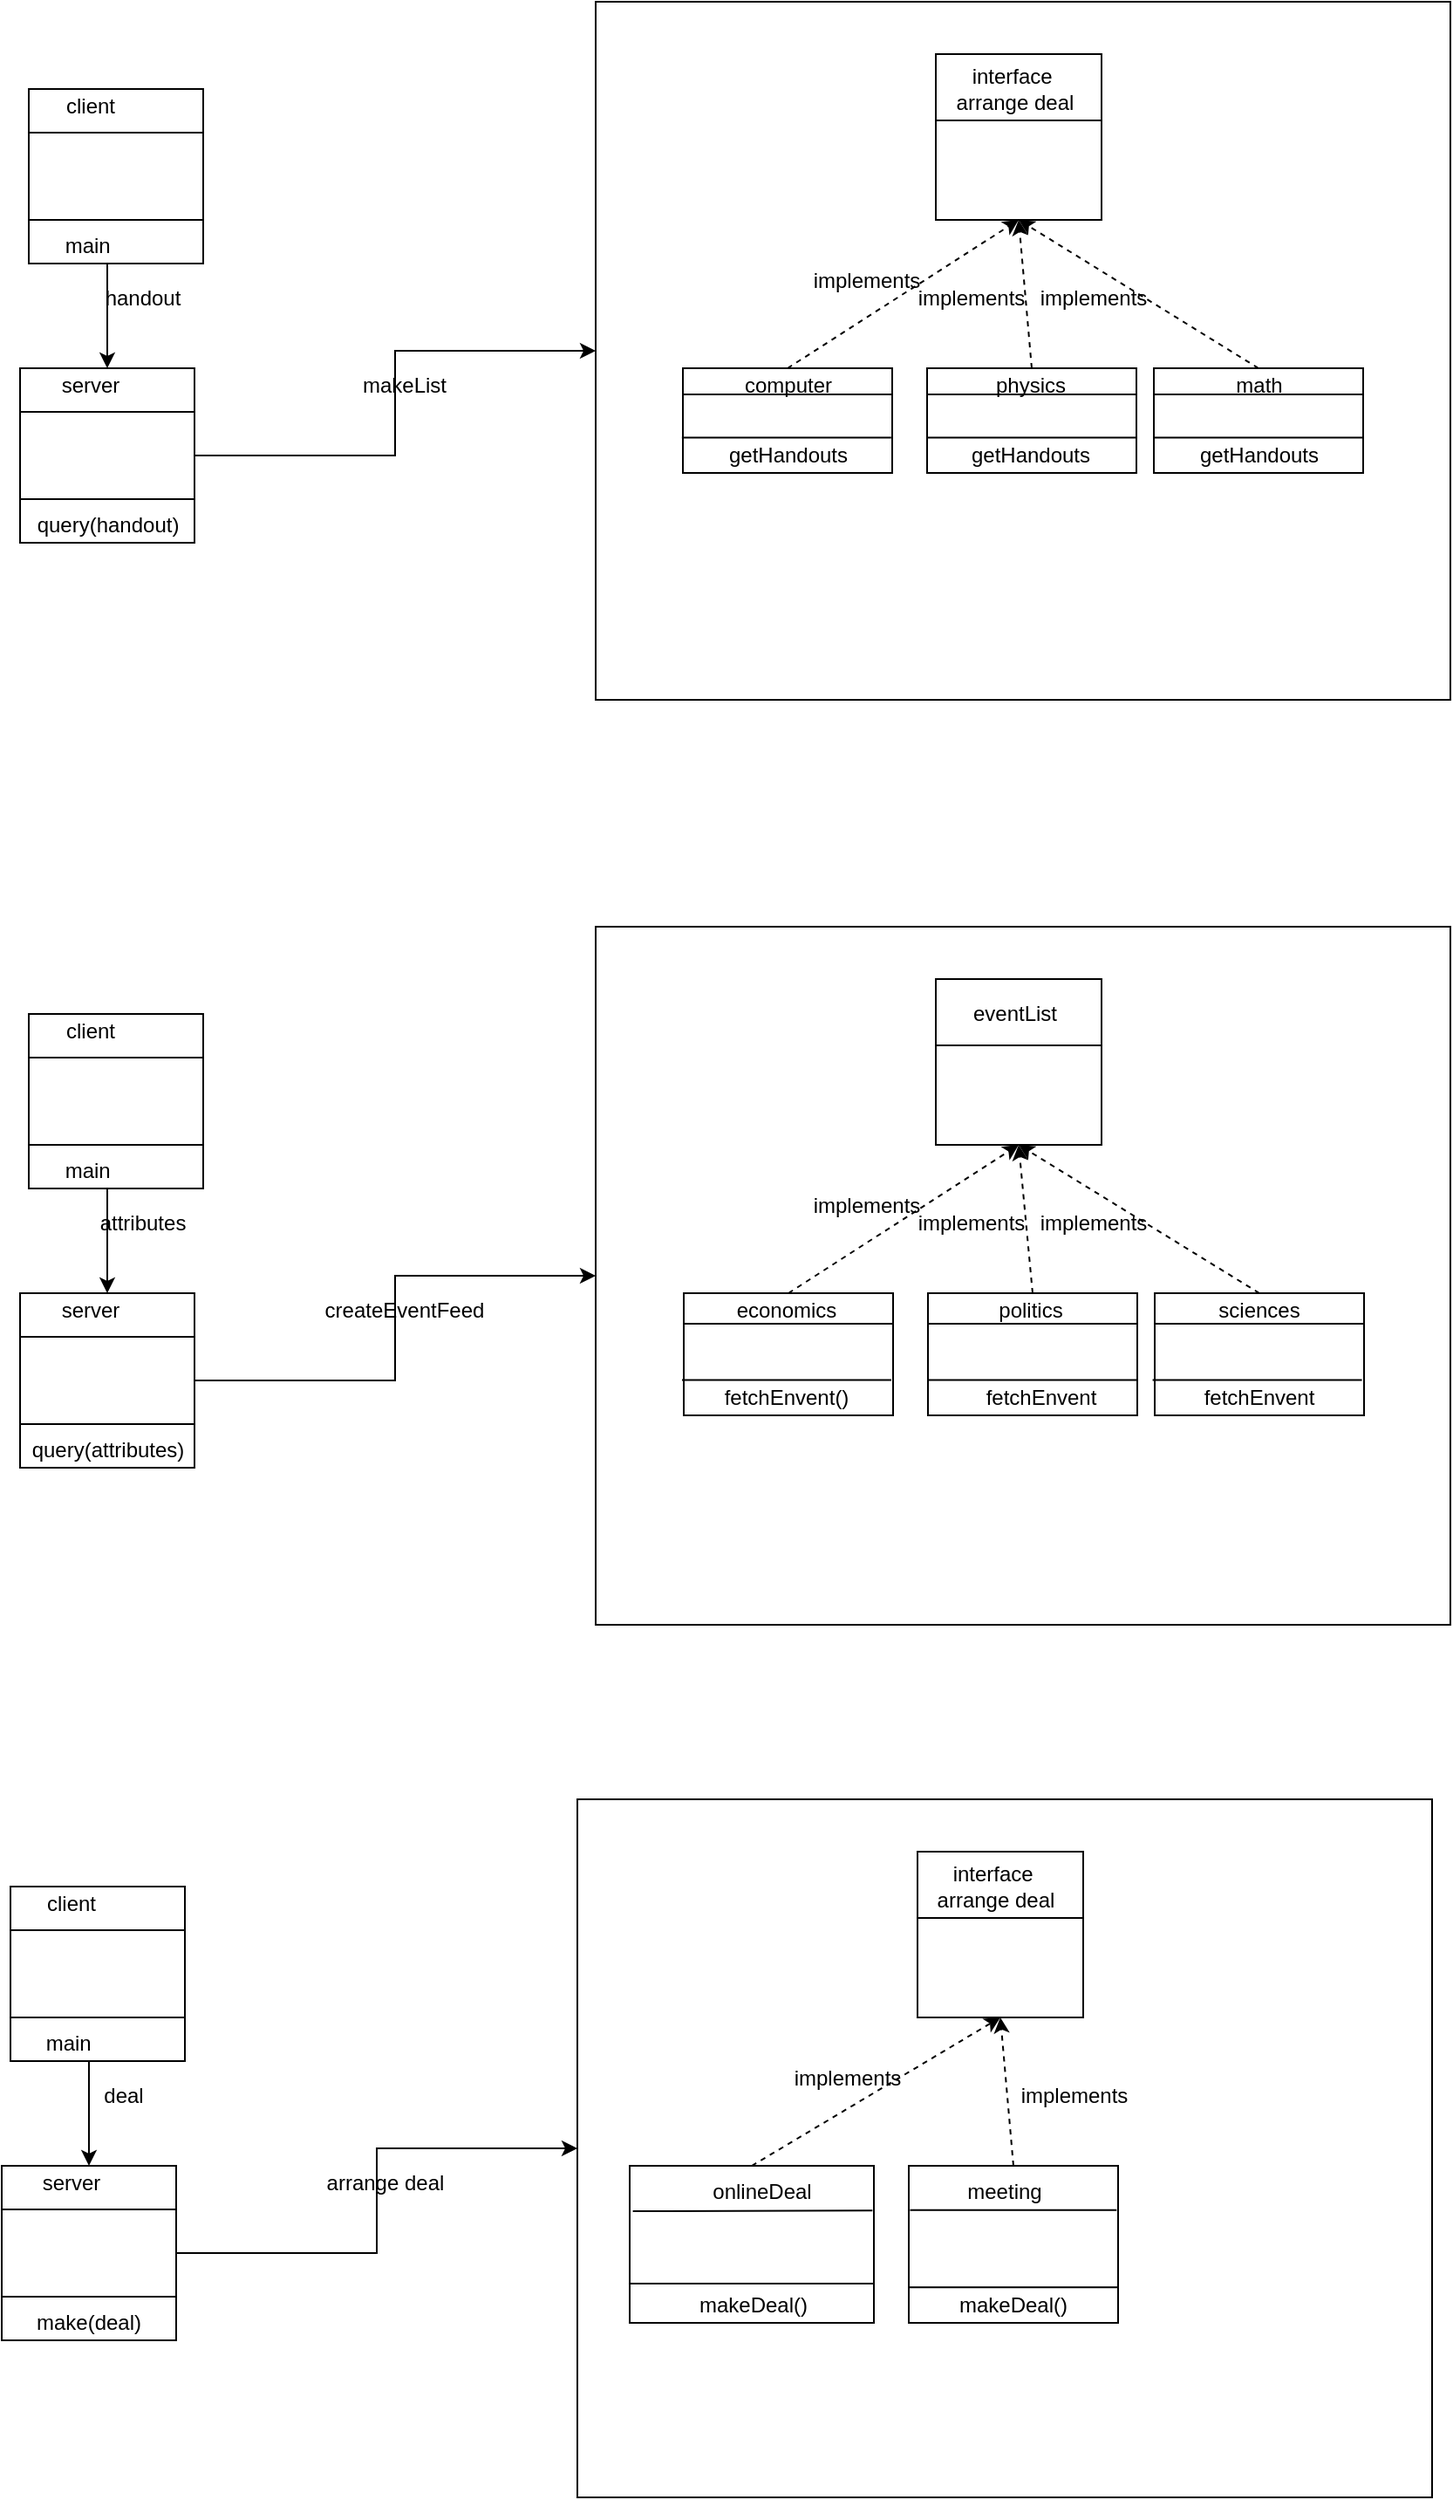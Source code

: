 <mxfile version="10.8.9" type="github"><diagram id="IYKG_AQBSQmK4e2tZDzv" name="Page-1"><mxGraphModel dx="1507" dy="1833" grid="1" gridSize="10" guides="1" tooltips="1" connect="1" arrows="1" fold="1" page="1" pageScale="1" pageWidth="1400" pageHeight="850" math="0" shadow="0"><root><mxCell id="0"/><mxCell id="1" parent="0"/><mxCell id="oEKmNySb5Je6SMR1F6iR-72" value="" style="rounded=0;whiteSpace=wrap;html=1;" parent="1" vertex="1"><mxGeometry x="470" y="1000" width="490" height="400" as="geometry"/></mxCell><mxCell id="oEKmNySb5Je6SMR1F6iR-73" value="" style="whiteSpace=wrap;html=1;aspect=fixed;" parent="1" vertex="1"><mxGeometry x="145" y="1050" width="100" height="100" as="geometry"/></mxCell><mxCell id="oEKmNySb5Je6SMR1F6iR-74" value="" style="endArrow=none;html=1;entryX=1;entryY=0.25;entryDx=0;entryDy=0;exitX=0;exitY=0.25;exitDx=0;exitDy=0;" parent="1" source="oEKmNySb5Je6SMR1F6iR-73" target="oEKmNySb5Je6SMR1F6iR-73" edge="1"><mxGeometry width="50" height="50" relative="1" as="geometry"><mxPoint x="620" y="1410" as="sourcePoint"/><mxPoint x="670" y="1360" as="targetPoint"/></mxGeometry></mxCell><mxCell id="oEKmNySb5Je6SMR1F6iR-75" value="" style="endArrow=none;html=1;entryX=1;entryY=0.75;entryDx=0;entryDy=0;exitX=0;exitY=0.75;exitDx=0;exitDy=0;" parent="1" source="oEKmNySb5Je6SMR1F6iR-73" target="oEKmNySb5Je6SMR1F6iR-73" edge="1"><mxGeometry width="50" height="50" relative="1" as="geometry"><mxPoint x="630" y="1290" as="sourcePoint"/><mxPoint x="710" y="1290" as="targetPoint"/></mxGeometry></mxCell><mxCell id="oEKmNySb5Je6SMR1F6iR-76" value="client" style="text;html=1;strokeColor=none;fillColor=none;align=center;verticalAlign=middle;whiteSpace=wrap;rounded=0;" parent="1" vertex="1"><mxGeometry x="160" y="1050" width="40" height="20" as="geometry"/></mxCell><mxCell id="oEKmNySb5Je6SMR1F6iR-77" value="main&amp;nbsp;" style="text;html=1;strokeColor=none;fillColor=none;align=center;verticalAlign=middle;whiteSpace=wrap;rounded=0;" parent="1" vertex="1"><mxGeometry x="160" y="1130" width="40" height="20" as="geometry"/></mxCell><mxCell id="oEKmNySb5Je6SMR1F6iR-78" value="" style="edgeStyle=orthogonalEdgeStyle;rounded=0;orthogonalLoop=1;jettySize=auto;html=1;entryX=0;entryY=0.5;entryDx=0;entryDy=0;" parent="1" source="oEKmNySb5Je6SMR1F6iR-79" target="oEKmNySb5Je6SMR1F6iR-72" edge="1"><mxGeometry relative="1" as="geometry"><mxPoint x="470" y="1239.667" as="targetPoint"/></mxGeometry></mxCell><mxCell id="oEKmNySb5Je6SMR1F6iR-79" value="" style="whiteSpace=wrap;html=1;aspect=fixed;" parent="1" vertex="1"><mxGeometry x="140" y="1210" width="100" height="100" as="geometry"/></mxCell><mxCell id="oEKmNySb5Je6SMR1F6iR-80" value="" style="endArrow=none;html=1;entryX=1;entryY=0.25;entryDx=0;entryDy=0;exitX=0;exitY=0.25;exitDx=0;exitDy=0;" parent="1" source="oEKmNySb5Je6SMR1F6iR-79" target="oEKmNySb5Je6SMR1F6iR-79" edge="1"><mxGeometry width="50" height="50" relative="1" as="geometry"><mxPoint x="620" y="1570" as="sourcePoint"/><mxPoint x="670" y="1520" as="targetPoint"/></mxGeometry></mxCell><mxCell id="oEKmNySb5Je6SMR1F6iR-81" value="" style="endArrow=none;html=1;entryX=1;entryY=0.75;entryDx=0;entryDy=0;exitX=0;exitY=0.75;exitDx=0;exitDy=0;" parent="1" source="oEKmNySb5Je6SMR1F6iR-79" target="oEKmNySb5Je6SMR1F6iR-79" edge="1"><mxGeometry width="50" height="50" relative="1" as="geometry"><mxPoint x="630" y="1450" as="sourcePoint"/><mxPoint x="710" y="1450" as="targetPoint"/></mxGeometry></mxCell><mxCell id="oEKmNySb5Je6SMR1F6iR-82" value="server" style="text;html=1;strokeColor=none;fillColor=none;align=center;verticalAlign=middle;whiteSpace=wrap;rounded=0;" parent="1" vertex="1"><mxGeometry x="160" y="1210" width="40" height="20" as="geometry"/></mxCell><mxCell id="oEKmNySb5Je6SMR1F6iR-83" value="make(deal)" style="text;html=1;strokeColor=none;fillColor=none;align=center;verticalAlign=middle;whiteSpace=wrap;rounded=0;" parent="1" vertex="1"><mxGeometry x="170" y="1290" width="40" height="20" as="geometry"/></mxCell><mxCell id="oEKmNySb5Je6SMR1F6iR-84" value="" style="endArrow=classic;html=1;entryX=0.75;entryY=0;entryDx=0;entryDy=0;" parent="1" target="oEKmNySb5Je6SMR1F6iR-82" edge="1"><mxGeometry width="50" height="50" relative="1" as="geometry"><mxPoint x="190" y="1150" as="sourcePoint"/><mxPoint x="200" y="1320" as="targetPoint"/></mxGeometry></mxCell><mxCell id="oEKmNySb5Je6SMR1F6iR-85" value="deal" style="text;html=1;strokeColor=none;fillColor=none;align=center;verticalAlign=middle;whiteSpace=wrap;rounded=0;" parent="1" vertex="1"><mxGeometry x="190" y="1160" width="40" height="20" as="geometry"/></mxCell><mxCell id="oEKmNySb5Je6SMR1F6iR-86" value="arrange deal" style="text;html=1;strokeColor=none;fillColor=none;align=center;verticalAlign=middle;whiteSpace=wrap;rounded=0;" parent="1" vertex="1"><mxGeometry x="310" y="1210" width="100" height="20" as="geometry"/></mxCell><mxCell id="oEKmNySb5Je6SMR1F6iR-87" value="" style="whiteSpace=wrap;html=1;aspect=fixed;" parent="1" vertex="1"><mxGeometry x="665" y="1030" width="95" height="95" as="geometry"/></mxCell><mxCell id="oEKmNySb5Je6SMR1F6iR-88" value="interface&amp;nbsp;&lt;br&gt;arrange deal&lt;br&gt;" style="text;html=1;strokeColor=none;fillColor=none;align=center;verticalAlign=middle;whiteSpace=wrap;rounded=0;" parent="1" vertex="1"><mxGeometry x="660" y="1040" width="100" height="20" as="geometry"/></mxCell><mxCell id="oEKmNySb5Je6SMR1F6iR-89" value="" style="endArrow=none;html=1;" parent="1" edge="1"><mxGeometry width="50" height="50" relative="1" as="geometry"><mxPoint x="665" y="1068" as="sourcePoint"/><mxPoint x="760" y="1068" as="targetPoint"/><Array as="points"/></mxGeometry></mxCell><mxCell id="oEKmNySb5Je6SMR1F6iR-90" value="" style="rounded=0;whiteSpace=wrap;html=1;" parent="1" vertex="1"><mxGeometry x="500" y="1210" width="140" height="90" as="geometry"/></mxCell><mxCell id="oEKmNySb5Je6SMR1F6iR-91" value="" style="rounded=0;whiteSpace=wrap;html=1;" parent="1" vertex="1"><mxGeometry x="660" y="1210" width="120" height="90" as="geometry"/></mxCell><mxCell id="oEKmNySb5Je6SMR1F6iR-93" value="" style="endArrow=none;html=1;exitX=0.013;exitY=0.289;exitDx=0;exitDy=0;entryX=0.994;entryY=0.285;entryDx=0;entryDy=0;entryPerimeter=0;exitPerimeter=0;" parent="1" source="oEKmNySb5Je6SMR1F6iR-90" target="oEKmNySb5Je6SMR1F6iR-90" edge="1"><mxGeometry width="50" height="50" relative="1" as="geometry"><mxPoint x="519.948" y="1230.517" as="sourcePoint"/><mxPoint x="614.5" y="1230" as="targetPoint"/><Array as="points"/></mxGeometry></mxCell><mxCell id="oEKmNySb5Je6SMR1F6iR-94" value="" style="endArrow=none;html=1;exitX=0.006;exitY=0.282;exitDx=0;exitDy=0;entryX=0.993;entryY=0.282;entryDx=0;entryDy=0;entryPerimeter=0;exitPerimeter=0;" parent="1" source="oEKmNySb5Je6SMR1F6iR-91" target="oEKmNySb5Je6SMR1F6iR-91" edge="1"><mxGeometry width="50" height="50" relative="1" as="geometry"><mxPoint x="659.948" y="1230.017" as="sourcePoint"/><mxPoint x="779.069" y="1229.397" as="targetPoint"/><Array as="points"/></mxGeometry></mxCell><mxCell id="oEKmNySb5Je6SMR1F6iR-96" value="" style="endArrow=classic;html=1;entryX=0.5;entryY=1;entryDx=0;entryDy=0;exitX=0.5;exitY=0;exitDx=0;exitDy=0;dashed=1;" parent="1" source="oEKmNySb5Je6SMR1F6iR-90" target="oEKmNySb5Je6SMR1F6iR-87" edge="1"><mxGeometry width="50" height="50" relative="1" as="geometry"><mxPoint x="140" y="1470" as="sourcePoint"/><mxPoint x="190" y="1420" as="targetPoint"/></mxGeometry></mxCell><mxCell id="oEKmNySb5Je6SMR1F6iR-97" value="" style="endArrow=classic;html=1;exitX=0.5;exitY=0;exitDx=0;exitDy=0;dashed=1;entryX=0.5;entryY=1;entryDx=0;entryDy=0;" parent="1" source="oEKmNySb5Je6SMR1F6iR-91" target="oEKmNySb5Je6SMR1F6iR-87" edge="1"><mxGeometry width="50" height="50" relative="1" as="geometry"><mxPoint x="590.333" y="1219.667" as="sourcePoint"/><mxPoint x="637.833" y="1134.667" as="targetPoint"/></mxGeometry></mxCell><mxCell id="oEKmNySb5Je6SMR1F6iR-99" value="implements" style="text;html=1;strokeColor=none;fillColor=none;align=center;verticalAlign=middle;whiteSpace=wrap;rounded=0;" parent="1" vertex="1"><mxGeometry x="605" y="1150" width="40" height="20" as="geometry"/></mxCell><mxCell id="oEKmNySb5Je6SMR1F6iR-102" value="implements" style="text;html=1;strokeColor=none;fillColor=none;align=center;verticalAlign=middle;whiteSpace=wrap;rounded=0;" parent="1" vertex="1"><mxGeometry x="735" y="1160" width="40" height="20" as="geometry"/></mxCell><mxCell id="oEKmNySb5Je6SMR1F6iR-103" value="" style="rounded=0;whiteSpace=wrap;html=1;" parent="1" vertex="1"><mxGeometry x="480.5" y="500" width="490" height="400" as="geometry"/></mxCell><mxCell id="oEKmNySb5Je6SMR1F6iR-104" value="" style="whiteSpace=wrap;html=1;aspect=fixed;" parent="1" vertex="1"><mxGeometry x="155.5" y="550" width="100" height="100" as="geometry"/></mxCell><mxCell id="oEKmNySb5Je6SMR1F6iR-105" value="" style="endArrow=none;html=1;entryX=1;entryY=0.25;entryDx=0;entryDy=0;exitX=0;exitY=0.25;exitDx=0;exitDy=0;" parent="1" source="oEKmNySb5Je6SMR1F6iR-104" target="oEKmNySb5Je6SMR1F6iR-104" edge="1"><mxGeometry width="50" height="50" relative="1" as="geometry"><mxPoint x="630.5" y="910" as="sourcePoint"/><mxPoint x="680.5" y="860" as="targetPoint"/></mxGeometry></mxCell><mxCell id="oEKmNySb5Je6SMR1F6iR-106" value="" style="endArrow=none;html=1;entryX=1;entryY=0.75;entryDx=0;entryDy=0;exitX=0;exitY=0.75;exitDx=0;exitDy=0;" parent="1" source="oEKmNySb5Je6SMR1F6iR-104" target="oEKmNySb5Je6SMR1F6iR-104" edge="1"><mxGeometry width="50" height="50" relative="1" as="geometry"><mxPoint x="640.5" y="790" as="sourcePoint"/><mxPoint x="720.5" y="790" as="targetPoint"/></mxGeometry></mxCell><mxCell id="oEKmNySb5Je6SMR1F6iR-107" value="client" style="text;html=1;strokeColor=none;fillColor=none;align=center;verticalAlign=middle;whiteSpace=wrap;rounded=0;" parent="1" vertex="1"><mxGeometry x="170.5" y="550" width="40" height="20" as="geometry"/></mxCell><mxCell id="oEKmNySb5Je6SMR1F6iR-108" value="main&amp;nbsp;" style="text;html=1;strokeColor=none;fillColor=none;align=center;verticalAlign=middle;whiteSpace=wrap;rounded=0;" parent="1" vertex="1"><mxGeometry x="170.5" y="630" width="40" height="20" as="geometry"/></mxCell><mxCell id="oEKmNySb5Je6SMR1F6iR-109" value="" style="edgeStyle=orthogonalEdgeStyle;rounded=0;orthogonalLoop=1;jettySize=auto;html=1;entryX=0;entryY=0.5;entryDx=0;entryDy=0;" parent="1" source="oEKmNySb5Je6SMR1F6iR-110" target="oEKmNySb5Je6SMR1F6iR-103" edge="1"><mxGeometry relative="1" as="geometry"><mxPoint x="480.5" y="739.667" as="targetPoint"/></mxGeometry></mxCell><mxCell id="oEKmNySb5Je6SMR1F6iR-110" value="" style="whiteSpace=wrap;html=1;aspect=fixed;" parent="1" vertex="1"><mxGeometry x="150.5" y="710" width="100" height="100" as="geometry"/></mxCell><mxCell id="oEKmNySb5Je6SMR1F6iR-111" value="" style="endArrow=none;html=1;entryX=1;entryY=0.25;entryDx=0;entryDy=0;exitX=0;exitY=0.25;exitDx=0;exitDy=0;" parent="1" source="oEKmNySb5Je6SMR1F6iR-110" target="oEKmNySb5Je6SMR1F6iR-110" edge="1"><mxGeometry width="50" height="50" relative="1" as="geometry"><mxPoint x="630.5" y="1070" as="sourcePoint"/><mxPoint x="680.5" y="1020" as="targetPoint"/></mxGeometry></mxCell><mxCell id="oEKmNySb5Je6SMR1F6iR-112" value="" style="endArrow=none;html=1;entryX=1;entryY=0.75;entryDx=0;entryDy=0;exitX=0;exitY=0.75;exitDx=0;exitDy=0;" parent="1" source="oEKmNySb5Je6SMR1F6iR-110" target="oEKmNySb5Je6SMR1F6iR-110" edge="1"><mxGeometry width="50" height="50" relative="1" as="geometry"><mxPoint x="640.5" y="950" as="sourcePoint"/><mxPoint x="720.5" y="950" as="targetPoint"/></mxGeometry></mxCell><mxCell id="oEKmNySb5Je6SMR1F6iR-113" value="server" style="text;html=1;strokeColor=none;fillColor=none;align=center;verticalAlign=middle;whiteSpace=wrap;rounded=0;" parent="1" vertex="1"><mxGeometry x="170.5" y="710" width="40" height="20" as="geometry"/></mxCell><mxCell id="oEKmNySb5Je6SMR1F6iR-114" value="query(attributes)" style="text;html=1;strokeColor=none;fillColor=none;align=center;verticalAlign=middle;whiteSpace=wrap;rounded=0;" parent="1" vertex="1"><mxGeometry x="180.5" y="790" width="40" height="20" as="geometry"/></mxCell><mxCell id="oEKmNySb5Je6SMR1F6iR-115" value="" style="endArrow=classic;html=1;entryX=0.75;entryY=0;entryDx=0;entryDy=0;" parent="1" target="oEKmNySb5Je6SMR1F6iR-113" edge="1"><mxGeometry width="50" height="50" relative="1" as="geometry"><mxPoint x="200.5" y="650" as="sourcePoint"/><mxPoint x="210.5" y="820" as="targetPoint"/></mxGeometry></mxCell><mxCell id="oEKmNySb5Je6SMR1F6iR-116" value="attributes" style="text;html=1;strokeColor=none;fillColor=none;align=center;verticalAlign=middle;whiteSpace=wrap;rounded=0;" parent="1" vertex="1"><mxGeometry x="200.5" y="660" width="40" height="20" as="geometry"/></mxCell><mxCell id="oEKmNySb5Je6SMR1F6iR-117" value="createEventFeed" style="text;html=1;strokeColor=none;fillColor=none;align=center;verticalAlign=middle;whiteSpace=wrap;rounded=0;" parent="1" vertex="1"><mxGeometry x="320.5" y="710" width="100" height="20" as="geometry"/></mxCell><mxCell id="oEKmNySb5Je6SMR1F6iR-118" value="" style="whiteSpace=wrap;html=1;aspect=fixed;" parent="1" vertex="1"><mxGeometry x="675.5" y="530" width="95" height="95" as="geometry"/></mxCell><mxCell id="oEKmNySb5Je6SMR1F6iR-119" value="eventList&lt;br&gt;" style="text;html=1;strokeColor=none;fillColor=none;align=center;verticalAlign=middle;whiteSpace=wrap;rounded=0;" parent="1" vertex="1"><mxGeometry x="670.5" y="540" width="100" height="20" as="geometry"/></mxCell><mxCell id="oEKmNySb5Je6SMR1F6iR-120" value="" style="endArrow=none;html=1;" parent="1" edge="1"><mxGeometry width="50" height="50" relative="1" as="geometry"><mxPoint x="675.5" y="568" as="sourcePoint"/><mxPoint x="770.5" y="568" as="targetPoint"/><Array as="points"/></mxGeometry></mxCell><mxCell id="oEKmNySb5Je6SMR1F6iR-121" value="" style="rounded=0;whiteSpace=wrap;html=1;" parent="1" vertex="1"><mxGeometry x="531" y="710" width="120" height="70" as="geometry"/></mxCell><mxCell id="oEKmNySb5Je6SMR1F6iR-122" value="" style="rounded=0;whiteSpace=wrap;html=1;" parent="1" vertex="1"><mxGeometry x="671" y="710" width="120" height="70" as="geometry"/></mxCell><mxCell id="oEKmNySb5Je6SMR1F6iR-123" value="" style="rounded=0;whiteSpace=wrap;html=1;" parent="1" vertex="1"><mxGeometry x="801" y="710" width="120" height="70" as="geometry"/></mxCell><mxCell id="oEKmNySb5Je6SMR1F6iR-124" value="" style="endArrow=none;html=1;exitX=0;exitY=0.25;exitDx=0;exitDy=0;entryX=1;entryY=0.25;entryDx=0;entryDy=0;" parent="1" source="oEKmNySb5Je6SMR1F6iR-121" target="oEKmNySb5Je6SMR1F6iR-121" edge="1"><mxGeometry width="50" height="50" relative="1" as="geometry"><mxPoint x="530.448" y="730.517" as="sourcePoint"/><mxPoint x="625" y="730" as="targetPoint"/><Array as="points"/></mxGeometry></mxCell><mxCell id="oEKmNySb5Je6SMR1F6iR-125" value="" style="endArrow=none;html=1;exitX=0;exitY=0.25;exitDx=0;exitDy=0;entryX=1;entryY=0.25;entryDx=0;entryDy=0;" parent="1" source="oEKmNySb5Je6SMR1F6iR-122" target="oEKmNySb5Je6SMR1F6iR-122" edge="1"><mxGeometry width="50" height="50" relative="1" as="geometry"><mxPoint x="670.448" y="730.017" as="sourcePoint"/><mxPoint x="789.569" y="729.397" as="targetPoint"/><Array as="points"/></mxGeometry></mxCell><mxCell id="oEKmNySb5Je6SMR1F6iR-126" value="" style="endArrow=none;html=1;exitX=0;exitY=0.25;exitDx=0;exitDy=0;entryX=1;entryY=0.25;entryDx=0;entryDy=0;" parent="1" source="oEKmNySb5Je6SMR1F6iR-123" target="oEKmNySb5Je6SMR1F6iR-123" edge="1"><mxGeometry width="50" height="50" relative="1" as="geometry"><mxPoint x="800.448" y="730.517" as="sourcePoint"/><mxPoint x="919.569" y="729.897" as="targetPoint"/><Array as="points"/></mxGeometry></mxCell><mxCell id="oEKmNySb5Je6SMR1F6iR-127" value="" style="endArrow=classic;html=1;entryX=0.5;entryY=1;entryDx=0;entryDy=0;exitX=0.5;exitY=0;exitDx=0;exitDy=0;dashed=1;" parent="1" source="oEKmNySb5Je6SMR1F6iR-121" target="oEKmNySb5Je6SMR1F6iR-118" edge="1"><mxGeometry width="50" height="50" relative="1" as="geometry"><mxPoint x="150.5" y="970" as="sourcePoint"/><mxPoint x="200.5" y="920" as="targetPoint"/></mxGeometry></mxCell><mxCell id="oEKmNySb5Je6SMR1F6iR-128" value="" style="endArrow=classic;html=1;exitX=0.5;exitY=0;exitDx=0;exitDy=0;dashed=1;entryX=0.5;entryY=1;entryDx=0;entryDy=0;" parent="1" source="oEKmNySb5Je6SMR1F6iR-122" target="oEKmNySb5Je6SMR1F6iR-118" edge="1"><mxGeometry width="50" height="50" relative="1" as="geometry"><mxPoint x="600.833" y="719.667" as="sourcePoint"/><mxPoint x="648.333" y="634.667" as="targetPoint"/></mxGeometry></mxCell><mxCell id="oEKmNySb5Je6SMR1F6iR-129" value="" style="endArrow=classic;html=1;entryX=0.5;entryY=1;entryDx=0;entryDy=0;exitX=0.5;exitY=0;exitDx=0;exitDy=0;dashed=1;" parent="1" source="oEKmNySb5Je6SMR1F6iR-123" target="oEKmNySb5Je6SMR1F6iR-118" edge="1"><mxGeometry width="50" height="50" relative="1" as="geometry"><mxPoint x="740.833" y="719.667" as="sourcePoint"/><mxPoint x="658.333" y="644.667" as="targetPoint"/></mxGeometry></mxCell><mxCell id="oEKmNySb5Je6SMR1F6iR-130" value="implements" style="text;html=1;strokeColor=none;fillColor=none;align=center;verticalAlign=middle;whiteSpace=wrap;rounded=0;" parent="1" vertex="1"><mxGeometry x="615.5" y="650" width="40" height="20" as="geometry"/></mxCell><mxCell id="oEKmNySb5Je6SMR1F6iR-131" value="implements" style="text;html=1;strokeColor=none;fillColor=none;align=center;verticalAlign=middle;whiteSpace=wrap;rounded=0;" parent="1" vertex="1"><mxGeometry x="675.5" y="660" width="40" height="20" as="geometry"/></mxCell><mxCell id="oEKmNySb5Je6SMR1F6iR-132" value="implements" style="text;html=1;strokeColor=none;fillColor=none;align=center;verticalAlign=middle;whiteSpace=wrap;rounded=0;" parent="1" vertex="1"><mxGeometry x="745.5" y="660" width="40" height="20" as="geometry"/></mxCell><mxCell id="oEKmNySb5Je6SMR1F6iR-133" value="" style="rounded=0;whiteSpace=wrap;html=1;" parent="1" vertex="1"><mxGeometry x="480.5" y="-30" width="490" height="400" as="geometry"/></mxCell><mxCell id="oEKmNySb5Je6SMR1F6iR-134" value="" style="whiteSpace=wrap;html=1;aspect=fixed;" parent="1" vertex="1"><mxGeometry x="155.5" y="20" width="100" height="100" as="geometry"/></mxCell><mxCell id="oEKmNySb5Je6SMR1F6iR-135" value="" style="endArrow=none;html=1;entryX=1;entryY=0.25;entryDx=0;entryDy=0;exitX=0;exitY=0.25;exitDx=0;exitDy=0;" parent="1" source="oEKmNySb5Je6SMR1F6iR-134" target="oEKmNySb5Je6SMR1F6iR-134" edge="1"><mxGeometry width="50" height="50" relative="1" as="geometry"><mxPoint x="630.5" y="380" as="sourcePoint"/><mxPoint x="680.5" y="330" as="targetPoint"/></mxGeometry></mxCell><mxCell id="oEKmNySb5Je6SMR1F6iR-136" value="" style="endArrow=none;html=1;entryX=1;entryY=0.75;entryDx=0;entryDy=0;exitX=0;exitY=0.75;exitDx=0;exitDy=0;" parent="1" source="oEKmNySb5Je6SMR1F6iR-134" target="oEKmNySb5Je6SMR1F6iR-134" edge="1"><mxGeometry width="50" height="50" relative="1" as="geometry"><mxPoint x="640.5" y="260" as="sourcePoint"/><mxPoint x="720.5" y="260" as="targetPoint"/></mxGeometry></mxCell><mxCell id="oEKmNySb5Je6SMR1F6iR-137" value="client" style="text;html=1;strokeColor=none;fillColor=none;align=center;verticalAlign=middle;whiteSpace=wrap;rounded=0;" parent="1" vertex="1"><mxGeometry x="170.5" y="20" width="40" height="20" as="geometry"/></mxCell><mxCell id="oEKmNySb5Je6SMR1F6iR-138" value="main&amp;nbsp;" style="text;html=1;strokeColor=none;fillColor=none;align=center;verticalAlign=middle;whiteSpace=wrap;rounded=0;" parent="1" vertex="1"><mxGeometry x="170.5" y="100" width="40" height="20" as="geometry"/></mxCell><mxCell id="oEKmNySb5Je6SMR1F6iR-139" value="" style="edgeStyle=orthogonalEdgeStyle;rounded=0;orthogonalLoop=1;jettySize=auto;html=1;entryX=0;entryY=0.5;entryDx=0;entryDy=0;" parent="1" source="oEKmNySb5Je6SMR1F6iR-140" target="oEKmNySb5Je6SMR1F6iR-133" edge="1"><mxGeometry relative="1" as="geometry"><mxPoint x="480.5" y="209.667" as="targetPoint"/></mxGeometry></mxCell><mxCell id="oEKmNySb5Je6SMR1F6iR-140" value="" style="whiteSpace=wrap;html=1;aspect=fixed;" parent="1" vertex="1"><mxGeometry x="150.5" y="180" width="100" height="100" as="geometry"/></mxCell><mxCell id="oEKmNySb5Je6SMR1F6iR-141" value="" style="endArrow=none;html=1;entryX=1;entryY=0.25;entryDx=0;entryDy=0;exitX=0;exitY=0.25;exitDx=0;exitDy=0;" parent="1" source="oEKmNySb5Je6SMR1F6iR-140" target="oEKmNySb5Je6SMR1F6iR-140" edge="1"><mxGeometry width="50" height="50" relative="1" as="geometry"><mxPoint x="630.5" y="540" as="sourcePoint"/><mxPoint x="680.5" y="490" as="targetPoint"/></mxGeometry></mxCell><mxCell id="oEKmNySb5Je6SMR1F6iR-142" value="" style="endArrow=none;html=1;entryX=1;entryY=0.75;entryDx=0;entryDy=0;exitX=0;exitY=0.75;exitDx=0;exitDy=0;" parent="1" source="oEKmNySb5Je6SMR1F6iR-140" target="oEKmNySb5Je6SMR1F6iR-140" edge="1"><mxGeometry width="50" height="50" relative="1" as="geometry"><mxPoint x="640.5" y="420" as="sourcePoint"/><mxPoint x="720.5" y="420" as="targetPoint"/></mxGeometry></mxCell><mxCell id="oEKmNySb5Je6SMR1F6iR-143" value="server" style="text;html=1;strokeColor=none;fillColor=none;align=center;verticalAlign=middle;whiteSpace=wrap;rounded=0;" parent="1" vertex="1"><mxGeometry x="170.5" y="180" width="40" height="20" as="geometry"/></mxCell><mxCell id="oEKmNySb5Je6SMR1F6iR-144" value="query(handout)" style="text;html=1;strokeColor=none;fillColor=none;align=center;verticalAlign=middle;whiteSpace=wrap;rounded=0;" parent="1" vertex="1"><mxGeometry x="180.5" y="260" width="40" height="20" as="geometry"/></mxCell><mxCell id="oEKmNySb5Je6SMR1F6iR-145" value="" style="endArrow=classic;html=1;entryX=0.75;entryY=0;entryDx=0;entryDy=0;" parent="1" target="oEKmNySb5Je6SMR1F6iR-143" edge="1"><mxGeometry width="50" height="50" relative="1" as="geometry"><mxPoint x="200.5" y="120" as="sourcePoint"/><mxPoint x="210.5" y="290" as="targetPoint"/></mxGeometry></mxCell><mxCell id="oEKmNySb5Je6SMR1F6iR-146" value="handout" style="text;html=1;strokeColor=none;fillColor=none;align=center;verticalAlign=middle;whiteSpace=wrap;rounded=0;" parent="1" vertex="1"><mxGeometry x="200.5" y="130" width="40" height="20" as="geometry"/></mxCell><mxCell id="oEKmNySb5Je6SMR1F6iR-147" value="makeList" style="text;html=1;strokeColor=none;fillColor=none;align=center;verticalAlign=middle;whiteSpace=wrap;rounded=0;" parent="1" vertex="1"><mxGeometry x="320.5" y="180" width="100" height="20" as="geometry"/></mxCell><mxCell id="oEKmNySb5Je6SMR1F6iR-148" value="" style="whiteSpace=wrap;html=1;aspect=fixed;" parent="1" vertex="1"><mxGeometry x="675.5" width="95" height="95" as="geometry"/></mxCell><mxCell id="oEKmNySb5Je6SMR1F6iR-149" value="interface&amp;nbsp;&lt;br&gt;arrange deal&lt;br&gt;" style="text;html=1;strokeColor=none;fillColor=none;align=center;verticalAlign=middle;whiteSpace=wrap;rounded=0;" parent="1" vertex="1"><mxGeometry x="670.5" y="10" width="100" height="20" as="geometry"/></mxCell><mxCell id="oEKmNySb5Je6SMR1F6iR-150" value="" style="endArrow=none;html=1;" parent="1" edge="1"><mxGeometry width="50" height="50" relative="1" as="geometry"><mxPoint x="675.5" y="38" as="sourcePoint"/><mxPoint x="770.5" y="38" as="targetPoint"/><Array as="points"/></mxGeometry></mxCell><mxCell id="oEKmNySb5Je6SMR1F6iR-151" value="" style="rounded=0;whiteSpace=wrap;html=1;" parent="1" vertex="1"><mxGeometry x="530.5" y="180" width="120" height="60" as="geometry"/></mxCell><mxCell id="oEKmNySb5Je6SMR1F6iR-152" value="" style="rounded=0;whiteSpace=wrap;html=1;" parent="1" vertex="1"><mxGeometry x="670.5" y="180" width="120" height="60" as="geometry"/></mxCell><mxCell id="oEKmNySb5Je6SMR1F6iR-153" value="" style="rounded=0;whiteSpace=wrap;html=1;" parent="1" vertex="1"><mxGeometry x="800.5" y="180" width="120" height="60" as="geometry"/></mxCell><mxCell id="oEKmNySb5Je6SMR1F6iR-154" value="" style="endArrow=none;html=1;exitX=0;exitY=0.25;exitDx=0;exitDy=0;entryX=1;entryY=0.25;entryDx=0;entryDy=0;" parent="1" source="oEKmNySb5Je6SMR1F6iR-151" target="oEKmNySb5Je6SMR1F6iR-151" edge="1"><mxGeometry width="50" height="50" relative="1" as="geometry"><mxPoint x="530.448" y="200.517" as="sourcePoint"/><mxPoint x="625" y="200" as="targetPoint"/><Array as="points"/></mxGeometry></mxCell><mxCell id="oEKmNySb5Je6SMR1F6iR-155" value="" style="endArrow=none;html=1;exitX=0;exitY=0.25;exitDx=0;exitDy=0;entryX=1;entryY=0.25;entryDx=0;entryDy=0;" parent="1" source="oEKmNySb5Je6SMR1F6iR-152" target="oEKmNySb5Je6SMR1F6iR-152" edge="1"><mxGeometry width="50" height="50" relative="1" as="geometry"><mxPoint x="670.448" y="200.017" as="sourcePoint"/><mxPoint x="789.569" y="199.397" as="targetPoint"/><Array as="points"/></mxGeometry></mxCell><mxCell id="oEKmNySb5Je6SMR1F6iR-156" value="" style="endArrow=none;html=1;exitX=0;exitY=0.25;exitDx=0;exitDy=0;entryX=1;entryY=0.25;entryDx=0;entryDy=0;" parent="1" source="oEKmNySb5Je6SMR1F6iR-153" target="oEKmNySb5Je6SMR1F6iR-153" edge="1"><mxGeometry width="50" height="50" relative="1" as="geometry"><mxPoint x="800.448" y="200.517" as="sourcePoint"/><mxPoint x="919.569" y="199.897" as="targetPoint"/><Array as="points"/></mxGeometry></mxCell><mxCell id="oEKmNySb5Je6SMR1F6iR-157" value="" style="endArrow=classic;html=1;entryX=0.5;entryY=1;entryDx=0;entryDy=0;exitX=0.5;exitY=0;exitDx=0;exitDy=0;dashed=1;" parent="1" source="oEKmNySb5Je6SMR1F6iR-151" target="oEKmNySb5Je6SMR1F6iR-148" edge="1"><mxGeometry width="50" height="50" relative="1" as="geometry"><mxPoint x="150.5" y="440" as="sourcePoint"/><mxPoint x="200.5" y="390" as="targetPoint"/></mxGeometry></mxCell><mxCell id="oEKmNySb5Je6SMR1F6iR-158" value="" style="endArrow=classic;html=1;exitX=0.5;exitY=0;exitDx=0;exitDy=0;dashed=1;entryX=0.5;entryY=1;entryDx=0;entryDy=0;" parent="1" source="oEKmNySb5Je6SMR1F6iR-152" target="oEKmNySb5Je6SMR1F6iR-148" edge="1"><mxGeometry width="50" height="50" relative="1" as="geometry"><mxPoint x="600.833" y="189.667" as="sourcePoint"/><mxPoint x="648.333" y="104.667" as="targetPoint"/></mxGeometry></mxCell><mxCell id="oEKmNySb5Je6SMR1F6iR-159" value="" style="endArrow=classic;html=1;entryX=0.5;entryY=1;entryDx=0;entryDy=0;exitX=0.5;exitY=0;exitDx=0;exitDy=0;dashed=1;" parent="1" source="oEKmNySb5Je6SMR1F6iR-153" target="oEKmNySb5Je6SMR1F6iR-148" edge="1"><mxGeometry width="50" height="50" relative="1" as="geometry"><mxPoint x="740.833" y="189.667" as="sourcePoint"/><mxPoint x="658.333" y="114.667" as="targetPoint"/></mxGeometry></mxCell><mxCell id="oEKmNySb5Je6SMR1F6iR-160" value="implements" style="text;html=1;strokeColor=none;fillColor=none;align=center;verticalAlign=middle;whiteSpace=wrap;rounded=0;" parent="1" vertex="1"><mxGeometry x="615.5" y="120" width="40" height="20" as="geometry"/></mxCell><mxCell id="oEKmNySb5Je6SMR1F6iR-161" value="implements" style="text;html=1;strokeColor=none;fillColor=none;align=center;verticalAlign=middle;whiteSpace=wrap;rounded=0;" parent="1" vertex="1"><mxGeometry x="675.5" y="130" width="40" height="20" as="geometry"/></mxCell><mxCell id="oEKmNySb5Je6SMR1F6iR-162" value="implements" style="text;html=1;strokeColor=none;fillColor=none;align=center;verticalAlign=middle;whiteSpace=wrap;rounded=0;" parent="1" vertex="1"><mxGeometry x="745.5" y="130" width="40" height="20" as="geometry"/></mxCell><mxCell id="oEKmNySb5Je6SMR1F6iR-167" value="" style="endArrow=none;html=1;exitX=0;exitY=0.75;exitDx=0;exitDy=0;entryX=1;entryY=0.75;entryDx=0;entryDy=0;" parent="1" source="oEKmNySb5Je6SMR1F6iR-90" target="oEKmNySb5Je6SMR1F6iR-90" edge="1"><mxGeometry width="50" height="50" relative="1" as="geometry"><mxPoint x="523.3" y="1289.2" as="sourcePoint"/><mxPoint x="644.9" y="1290.4" as="targetPoint"/><Array as="points"/></mxGeometry></mxCell><mxCell id="oEKmNySb5Je6SMR1F6iR-170" value="makeDeal()" style="text;html=1;strokeColor=none;fillColor=none;align=center;verticalAlign=middle;whiteSpace=wrap;rounded=0;" parent="1" vertex="1"><mxGeometry x="550.5" y="1280" width="40" height="20" as="geometry"/></mxCell><mxCell id="oEKmNySb5Je6SMR1F6iR-171" value="" style="endArrow=none;html=1;exitX=0;exitY=0.75;exitDx=0;exitDy=0;entryX=1;entryY=0.75;entryDx=0;entryDy=0;" parent="1" edge="1"><mxGeometry width="50" height="50" relative="1" as="geometry"><mxPoint x="660" y="1279.6" as="sourcePoint"/><mxPoint x="780" y="1279.6" as="targetPoint"/><Array as="points"/></mxGeometry></mxCell><mxCell id="oEKmNySb5Je6SMR1F6iR-172" value="onlineDeal" style="text;html=1;strokeColor=none;fillColor=none;align=center;verticalAlign=middle;whiteSpace=wrap;rounded=0;" parent="1" vertex="1"><mxGeometry x="530.5" y="1215" width="90" height="20" as="geometry"/></mxCell><mxCell id="oEKmNySb5Je6SMR1F6iR-173" value="meeting" style="text;html=1;strokeColor=none;fillColor=none;align=center;verticalAlign=middle;whiteSpace=wrap;rounded=0;" parent="1" vertex="1"><mxGeometry x="670" y="1215" width="90" height="20" as="geometry"/></mxCell><mxCell id="oEKmNySb5Je6SMR1F6iR-174" value="makeDeal()&lt;br&gt;" style="text;html=1;strokeColor=none;fillColor=none;align=center;verticalAlign=middle;whiteSpace=wrap;rounded=0;" parent="1" vertex="1"><mxGeometry x="675" y="1280" width="90" height="20" as="geometry"/></mxCell><mxCell id="oEKmNySb5Je6SMR1F6iR-175" value="economics" style="text;html=1;strokeColor=none;fillColor=none;align=center;verticalAlign=middle;whiteSpace=wrap;rounded=0;" parent="1" vertex="1"><mxGeometry x="570" y="710" width="40" height="20" as="geometry"/></mxCell><mxCell id="oEKmNySb5Je6SMR1F6iR-179" value="politics" style="text;html=1;strokeColor=none;fillColor=none;align=center;verticalAlign=middle;whiteSpace=wrap;rounded=0;" parent="1" vertex="1"><mxGeometry x="710" y="710" width="40" height="20" as="geometry"/></mxCell><mxCell id="oEKmNySb5Je6SMR1F6iR-180" value="sciences" style="text;html=1;strokeColor=none;fillColor=none;align=center;verticalAlign=middle;whiteSpace=wrap;rounded=0;" parent="1" vertex="1"><mxGeometry x="841" y="710" width="40" height="20" as="geometry"/></mxCell><mxCell id="oEKmNySb5Je6SMR1F6iR-181" value="" style="endArrow=none;html=1;exitX=0;exitY=0.25;exitDx=0;exitDy=0;entryX=1;entryY=0.25;entryDx=0;entryDy=0;" parent="1" edge="1"><mxGeometry width="50" height="50" relative="1" as="geometry"><mxPoint x="530" y="759.786" as="sourcePoint"/><mxPoint x="650" y="759.786" as="targetPoint"/><Array as="points"/></mxGeometry></mxCell><mxCell id="oEKmNySb5Je6SMR1F6iR-182" value="" style="endArrow=none;html=1;exitX=0;exitY=0.25;exitDx=0;exitDy=0;entryX=1;entryY=0.25;entryDx=0;entryDy=0;" parent="1" edge="1"><mxGeometry width="50" height="50" relative="1" as="geometry"><mxPoint x="670.5" y="759.786" as="sourcePoint"/><mxPoint x="790.5" y="759.786" as="targetPoint"/><Array as="points"/></mxGeometry></mxCell><mxCell id="oEKmNySb5Je6SMR1F6iR-183" value="" style="endArrow=none;html=1;exitX=0;exitY=0.25;exitDx=0;exitDy=0;entryX=1;entryY=0.25;entryDx=0;entryDy=0;" parent="1" edge="1"><mxGeometry width="50" height="50" relative="1" as="geometry"><mxPoint x="799.786" y="759.786" as="sourcePoint"/><mxPoint x="919.786" y="759.786" as="targetPoint"/><Array as="points"/></mxGeometry></mxCell><mxCell id="H4TPmcC9VrRRRaBUt2gV-1" value="fetchEnvent()" style="text;html=1;strokeColor=none;fillColor=none;align=center;verticalAlign=middle;whiteSpace=wrap;rounded=0;" vertex="1" parent="1"><mxGeometry x="570" y="760" width="40" height="20" as="geometry"/></mxCell><mxCell id="H4TPmcC9VrRRRaBUt2gV-2" value="fetchEnvent" style="text;html=1;strokeColor=none;fillColor=none;align=center;verticalAlign=middle;whiteSpace=wrap;rounded=0;" vertex="1" parent="1"><mxGeometry x="715.5" y="760" width="40" height="20" as="geometry"/></mxCell><mxCell id="H4TPmcC9VrRRRaBUt2gV-3" value="fetchEnvent" style="text;html=1;strokeColor=none;fillColor=none;align=center;verticalAlign=middle;whiteSpace=wrap;rounded=0;" vertex="1" parent="1"><mxGeometry x="840.5" y="760" width="40" height="20" as="geometry"/></mxCell><mxCell id="H4TPmcC9VrRRRaBUt2gV-4" value="" style="endArrow=none;html=1;exitX=0;exitY=0.25;exitDx=0;exitDy=0;entryX=1;entryY=0.25;entryDx=0;entryDy=0;" edge="1" parent="1"><mxGeometry width="50" height="50" relative="1" as="geometry"><mxPoint x="529.929" y="219.786" as="sourcePoint"/><mxPoint x="649.929" y="219.786" as="targetPoint"/><Array as="points"/></mxGeometry></mxCell><mxCell id="H4TPmcC9VrRRRaBUt2gV-5" value="" style="endArrow=none;html=1;exitX=0;exitY=0.25;exitDx=0;exitDy=0;entryX=1;entryY=0.25;entryDx=0;entryDy=0;" edge="1" parent="1"><mxGeometry width="50" height="50" relative="1" as="geometry"><mxPoint x="670.929" y="219.786" as="sourcePoint"/><mxPoint x="790.929" y="219.786" as="targetPoint"/><Array as="points"/></mxGeometry></mxCell><mxCell id="H4TPmcC9VrRRRaBUt2gV-6" value="" style="endArrow=none;html=1;exitX=0;exitY=0.25;exitDx=0;exitDy=0;entryX=1;entryY=0.25;entryDx=0;entryDy=0;" edge="1" parent="1"><mxGeometry width="50" height="50" relative="1" as="geometry"><mxPoint x="800.929" y="219.786" as="sourcePoint"/><mxPoint x="920.929" y="219.786" as="targetPoint"/><Array as="points"/></mxGeometry></mxCell><mxCell id="H4TPmcC9VrRRRaBUt2gV-7" value="computer" style="text;html=1;strokeColor=none;fillColor=none;align=center;verticalAlign=middle;whiteSpace=wrap;rounded=0;" vertex="1" parent="1"><mxGeometry x="571" y="180" width="40" height="20" as="geometry"/></mxCell><mxCell id="H4TPmcC9VrRRRaBUt2gV-8" value="physics" style="text;html=1;strokeColor=none;fillColor=none;align=center;verticalAlign=middle;whiteSpace=wrap;rounded=0;" vertex="1" parent="1"><mxGeometry x="710" y="180" width="40" height="20" as="geometry"/></mxCell><mxCell id="H4TPmcC9VrRRRaBUt2gV-11" value="math" style="text;html=1;strokeColor=none;fillColor=none;align=center;verticalAlign=middle;whiteSpace=wrap;rounded=0;" vertex="1" parent="1"><mxGeometry x="840.5" y="180" width="40" height="20" as="geometry"/></mxCell><mxCell id="H4TPmcC9VrRRRaBUt2gV-12" value="getHandouts" style="text;html=1;strokeColor=none;fillColor=none;align=center;verticalAlign=middle;whiteSpace=wrap;rounded=0;" vertex="1" parent="1"><mxGeometry x="571" y="220" width="40" height="20" as="geometry"/></mxCell><mxCell id="H4TPmcC9VrRRRaBUt2gV-13" value="getHandouts" style="text;html=1;strokeColor=none;fillColor=none;align=center;verticalAlign=middle;whiteSpace=wrap;rounded=0;" vertex="1" parent="1"><mxGeometry x="710" y="220" width="40" height="20" as="geometry"/></mxCell><mxCell id="H4TPmcC9VrRRRaBUt2gV-14" value="getHandouts" style="text;html=1;strokeColor=none;fillColor=none;align=center;verticalAlign=middle;whiteSpace=wrap;rounded=0;" vertex="1" parent="1"><mxGeometry x="841" y="220" width="40" height="20" as="geometry"/></mxCell></root></mxGraphModel></diagram></mxfile>
